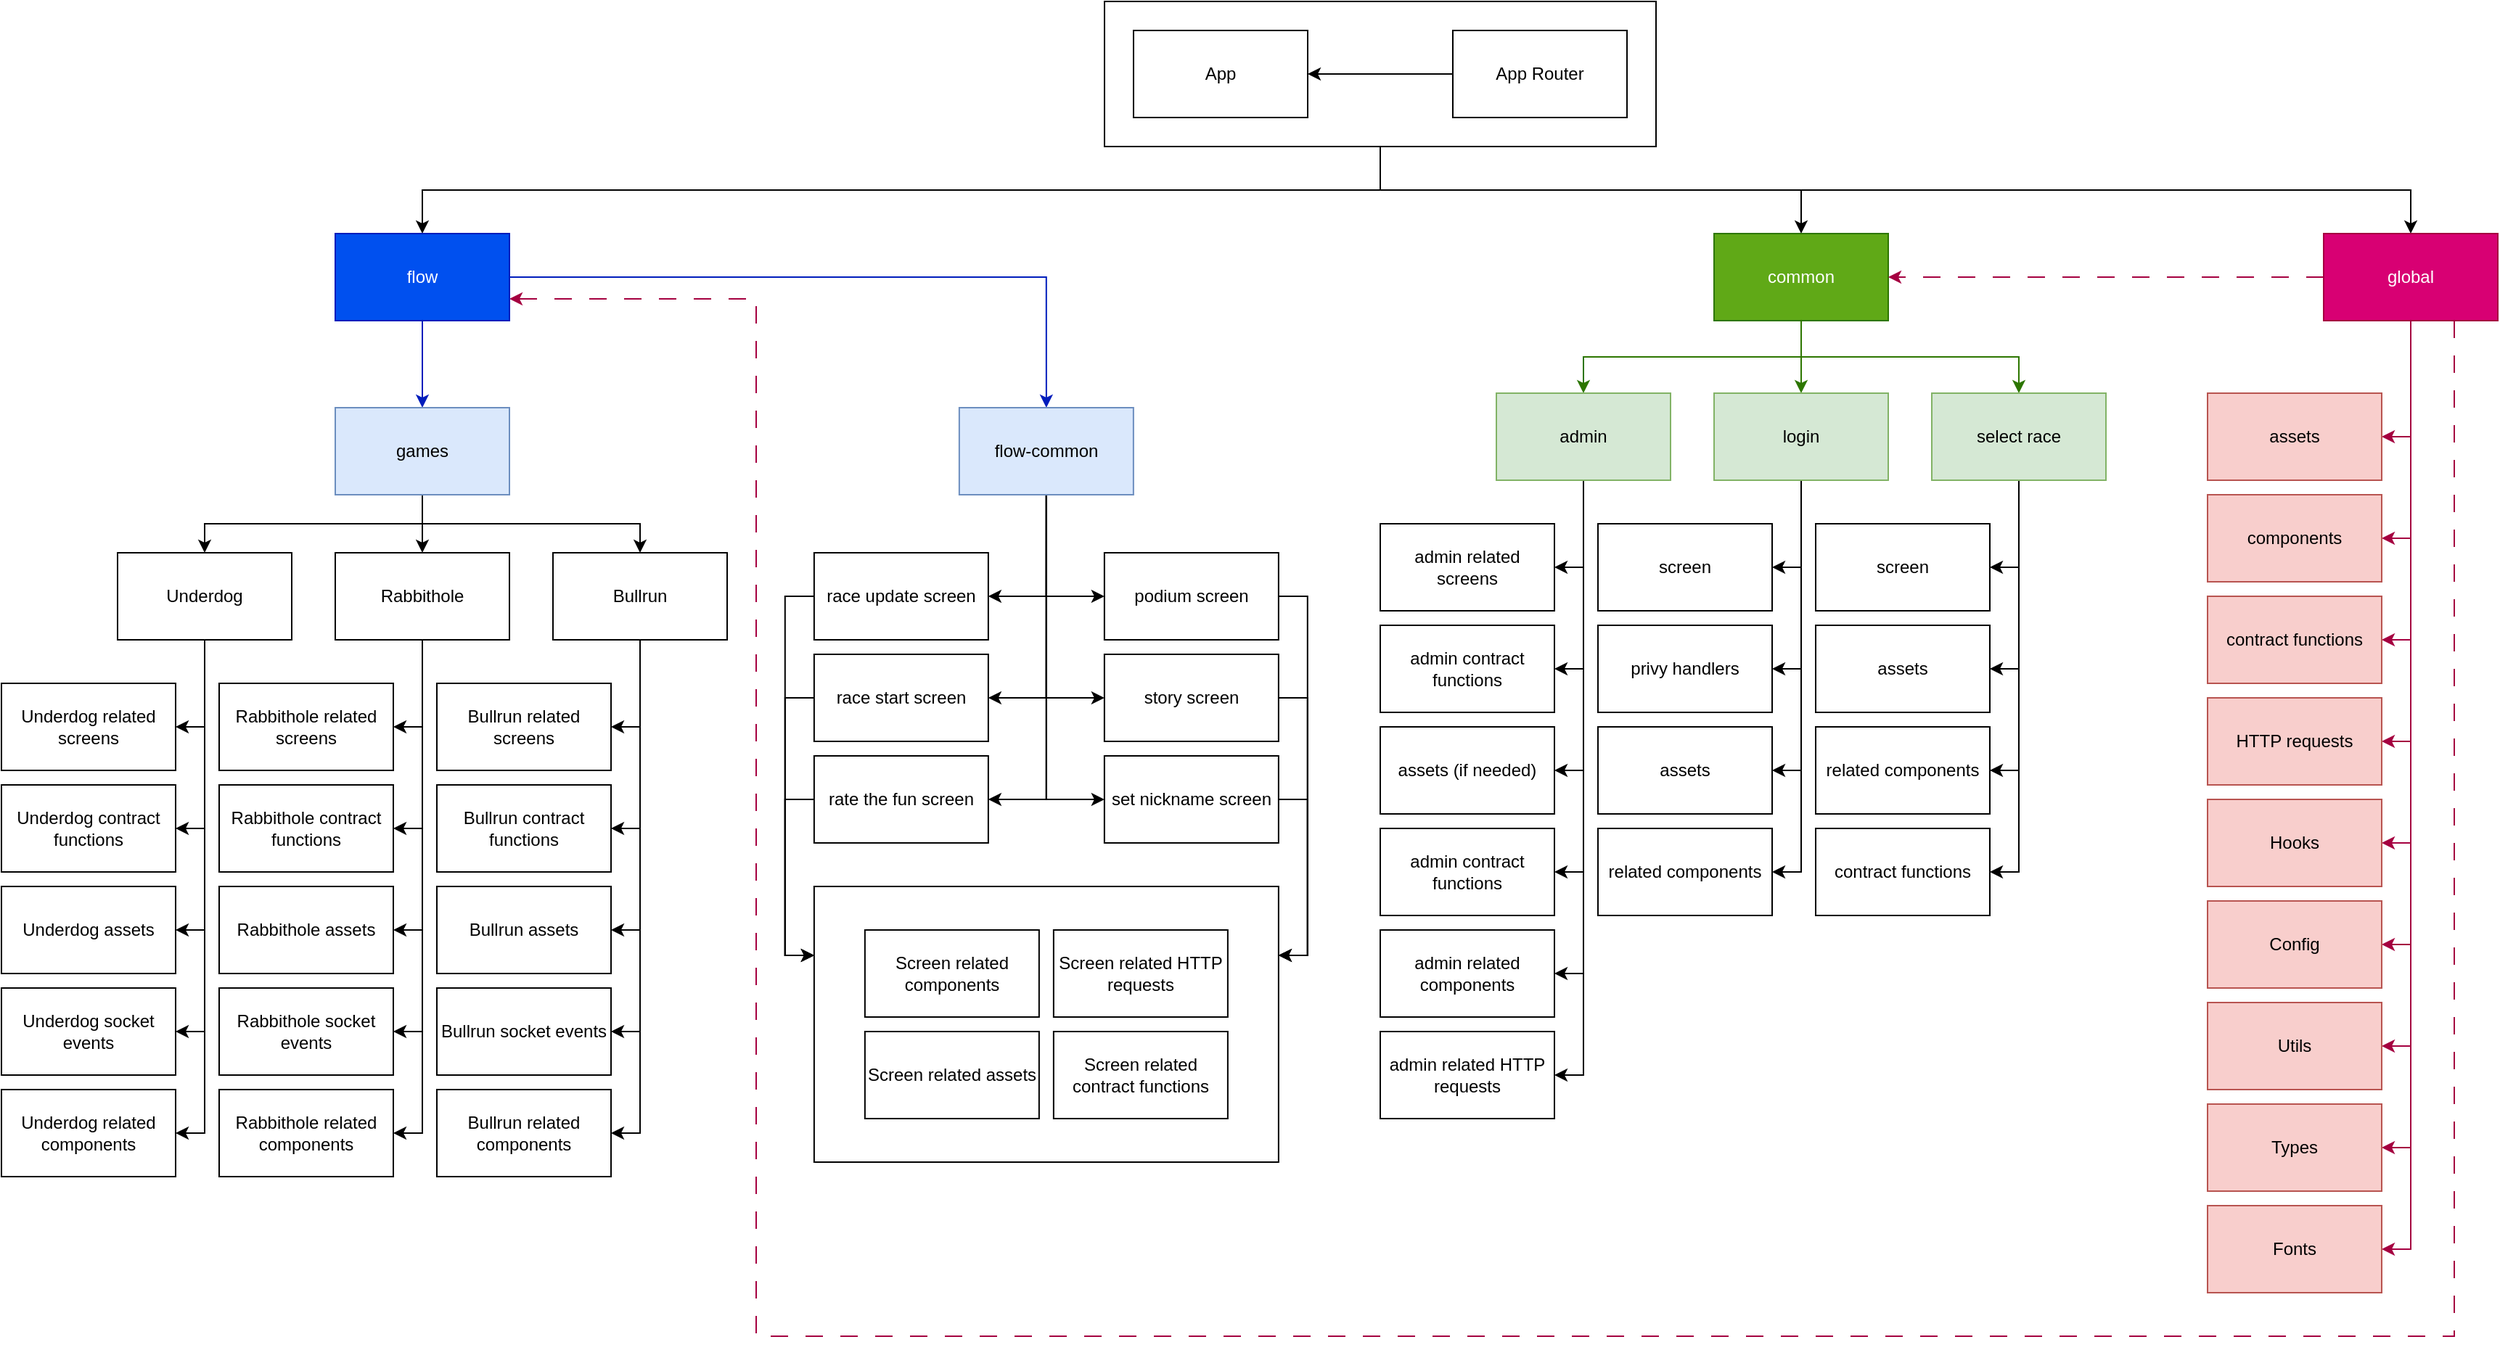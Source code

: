 <mxfile version="24.8.3">
  <diagram name="Page-1" id="E0ovEA7pFYKvGNRnSoUd">
    <mxGraphModel dx="1495" dy="777" grid="1" gridSize="10" guides="1" tooltips="1" connect="1" arrows="1" fold="1" page="1" pageScale="1" pageWidth="1920" pageHeight="1200" math="0" shadow="0">
      <root>
        <mxCell id="0" />
        <mxCell id="1" parent="0" />
        <mxCell id="V-50QEJ21_10LSTzna1t-49" style="edgeStyle=orthogonalEdgeStyle;rounded=0;orthogonalLoop=1;jettySize=auto;html=1;exitX=0.5;exitY=1;exitDx=0;exitDy=0;entryX=0.5;entryY=0;entryDx=0;entryDy=0;" edge="1" parent="1" source="V-50QEJ21_10LSTzna1t-4" target="V-50QEJ21_10LSTzna1t-48">
          <mxGeometry relative="1" as="geometry" />
        </mxCell>
        <mxCell id="V-50QEJ21_10LSTzna1t-83" style="edgeStyle=orthogonalEdgeStyle;rounded=0;orthogonalLoop=1;jettySize=auto;html=1;exitX=0.5;exitY=1;exitDx=0;exitDy=0;entryX=0.5;entryY=0;entryDx=0;entryDy=0;" edge="1" parent="1" source="V-50QEJ21_10LSTzna1t-4" target="V-50QEJ21_10LSTzna1t-82">
          <mxGeometry relative="1" as="geometry" />
        </mxCell>
        <mxCell id="V-50QEJ21_10LSTzna1t-91" style="edgeStyle=orthogonalEdgeStyle;rounded=0;orthogonalLoop=1;jettySize=auto;html=1;exitX=0.5;exitY=1;exitDx=0;exitDy=0;entryX=0.5;entryY=0;entryDx=0;entryDy=0;" edge="1" parent="1" source="V-50QEJ21_10LSTzna1t-4" target="V-50QEJ21_10LSTzna1t-90">
          <mxGeometry relative="1" as="geometry" />
        </mxCell>
        <mxCell id="V-50QEJ21_10LSTzna1t-4" value="" style="rounded=0;whiteSpace=wrap;html=1;" vertex="1" parent="1">
          <mxGeometry x="850" y="30" width="380" height="100" as="geometry" />
        </mxCell>
        <mxCell id="V-50QEJ21_10LSTzna1t-1" value="App" style="rounded=0;whiteSpace=wrap;html=1;" vertex="1" parent="1">
          <mxGeometry x="870" y="50" width="120" height="60" as="geometry" />
        </mxCell>
        <mxCell id="V-50QEJ21_10LSTzna1t-3" style="edgeStyle=orthogonalEdgeStyle;rounded=0;orthogonalLoop=1;jettySize=auto;html=1;exitX=0;exitY=0.5;exitDx=0;exitDy=0;entryX=1;entryY=0.5;entryDx=0;entryDy=0;" edge="1" parent="1" source="V-50QEJ21_10LSTzna1t-2" target="V-50QEJ21_10LSTzna1t-1">
          <mxGeometry relative="1" as="geometry" />
        </mxCell>
        <mxCell id="V-50QEJ21_10LSTzna1t-2" value="App Router" style="rounded=0;whiteSpace=wrap;html=1;" vertex="1" parent="1">
          <mxGeometry x="1090" y="50" width="120" height="60" as="geometry" />
        </mxCell>
        <mxCell id="V-50QEJ21_10LSTzna1t-51" style="edgeStyle=orthogonalEdgeStyle;rounded=0;orthogonalLoop=1;jettySize=auto;html=1;exitX=0.5;exitY=1;exitDx=0;exitDy=0;entryX=0.5;entryY=0;entryDx=0;entryDy=0;fillColor=#60a917;strokeColor=#2D7600;" edge="1" parent="1" source="V-50QEJ21_10LSTzna1t-48" target="V-50QEJ21_10LSTzna1t-50">
          <mxGeometry relative="1" as="geometry" />
        </mxCell>
        <mxCell id="V-50QEJ21_10LSTzna1t-53" style="edgeStyle=orthogonalEdgeStyle;rounded=0;orthogonalLoop=1;jettySize=auto;html=1;exitX=0.5;exitY=1;exitDx=0;exitDy=0;entryX=0.5;entryY=0;entryDx=0;entryDy=0;fillColor=#60a917;strokeColor=#2D7600;" edge="1" parent="1" source="V-50QEJ21_10LSTzna1t-48" target="V-50QEJ21_10LSTzna1t-52">
          <mxGeometry relative="1" as="geometry" />
        </mxCell>
        <mxCell id="V-50QEJ21_10LSTzna1t-55" style="edgeStyle=orthogonalEdgeStyle;rounded=0;orthogonalLoop=1;jettySize=auto;html=1;exitX=0.5;exitY=1;exitDx=0;exitDy=0;entryX=0.5;entryY=0;entryDx=0;entryDy=0;fillColor=#60a917;strokeColor=#2D7600;" edge="1" parent="1" source="V-50QEJ21_10LSTzna1t-48" target="V-50QEJ21_10LSTzna1t-54">
          <mxGeometry relative="1" as="geometry" />
        </mxCell>
        <mxCell id="V-50QEJ21_10LSTzna1t-48" value="common" style="rounded=0;whiteSpace=wrap;html=1;fillColor=#60a917;fontColor=#ffffff;strokeColor=#2D7600;" vertex="1" parent="1">
          <mxGeometry x="1270" y="190" width="120" height="60" as="geometry" />
        </mxCell>
        <mxCell id="V-50QEJ21_10LSTzna1t-57" style="edgeStyle=orthogonalEdgeStyle;rounded=0;orthogonalLoop=1;jettySize=auto;html=1;exitX=0.5;exitY=1;exitDx=0;exitDy=0;entryX=1;entryY=0.5;entryDx=0;entryDy=0;" edge="1" parent="1" source="V-50QEJ21_10LSTzna1t-50" target="V-50QEJ21_10LSTzna1t-56">
          <mxGeometry relative="1" as="geometry" />
        </mxCell>
        <mxCell id="V-50QEJ21_10LSTzna1t-59" style="edgeStyle=orthogonalEdgeStyle;rounded=0;orthogonalLoop=1;jettySize=auto;html=1;exitX=0.5;exitY=1;exitDx=0;exitDy=0;entryX=1;entryY=0.5;entryDx=0;entryDy=0;" edge="1" parent="1" source="V-50QEJ21_10LSTzna1t-50" target="V-50QEJ21_10LSTzna1t-58">
          <mxGeometry relative="1" as="geometry" />
        </mxCell>
        <mxCell id="V-50QEJ21_10LSTzna1t-61" style="edgeStyle=orthogonalEdgeStyle;rounded=0;orthogonalLoop=1;jettySize=auto;html=1;exitX=0.5;exitY=1;exitDx=0;exitDy=0;entryX=1;entryY=0.5;entryDx=0;entryDy=0;" edge="1" parent="1" source="V-50QEJ21_10LSTzna1t-50" target="V-50QEJ21_10LSTzna1t-60">
          <mxGeometry relative="1" as="geometry" />
        </mxCell>
        <mxCell id="V-50QEJ21_10LSTzna1t-63" style="edgeStyle=orthogonalEdgeStyle;rounded=0;orthogonalLoop=1;jettySize=auto;html=1;exitX=0.5;exitY=1;exitDx=0;exitDy=0;entryX=1;entryY=0.5;entryDx=0;entryDy=0;" edge="1" parent="1" source="V-50QEJ21_10LSTzna1t-50" target="V-50QEJ21_10LSTzna1t-62">
          <mxGeometry relative="1" as="geometry" />
        </mxCell>
        <mxCell id="V-50QEJ21_10LSTzna1t-65" style="edgeStyle=orthogonalEdgeStyle;rounded=0;orthogonalLoop=1;jettySize=auto;html=1;exitX=0.5;exitY=1;exitDx=0;exitDy=0;entryX=1;entryY=0.5;entryDx=0;entryDy=0;" edge="1" parent="1" source="V-50QEJ21_10LSTzna1t-50" target="V-50QEJ21_10LSTzna1t-64">
          <mxGeometry relative="1" as="geometry" />
        </mxCell>
        <mxCell id="V-50QEJ21_10LSTzna1t-163" style="edgeStyle=orthogonalEdgeStyle;rounded=0;orthogonalLoop=1;jettySize=auto;html=1;exitX=0.5;exitY=1;exitDx=0;exitDy=0;entryX=1;entryY=0.5;entryDx=0;entryDy=0;" edge="1" parent="1" source="V-50QEJ21_10LSTzna1t-50" target="V-50QEJ21_10LSTzna1t-162">
          <mxGeometry relative="1" as="geometry" />
        </mxCell>
        <mxCell id="V-50QEJ21_10LSTzna1t-50" value="admin" style="rounded=0;whiteSpace=wrap;html=1;fillColor=#d5e8d4;strokeColor=#82b366;" vertex="1" parent="1">
          <mxGeometry x="1120" y="300" width="120" height="60" as="geometry" />
        </mxCell>
        <mxCell id="V-50QEJ21_10LSTzna1t-67" style="edgeStyle=orthogonalEdgeStyle;rounded=0;orthogonalLoop=1;jettySize=auto;html=1;exitX=0.5;exitY=1;exitDx=0;exitDy=0;entryX=1;entryY=0.5;entryDx=0;entryDy=0;" edge="1" parent="1" source="V-50QEJ21_10LSTzna1t-52" target="V-50QEJ21_10LSTzna1t-66">
          <mxGeometry relative="1" as="geometry" />
        </mxCell>
        <mxCell id="V-50QEJ21_10LSTzna1t-69" style="edgeStyle=orthogonalEdgeStyle;rounded=0;orthogonalLoop=1;jettySize=auto;html=1;exitX=0.5;exitY=1;exitDx=0;exitDy=0;entryX=1;entryY=0.5;entryDx=0;entryDy=0;" edge="1" parent="1" source="V-50QEJ21_10LSTzna1t-52" target="V-50QEJ21_10LSTzna1t-68">
          <mxGeometry relative="1" as="geometry" />
        </mxCell>
        <mxCell id="V-50QEJ21_10LSTzna1t-71" style="edgeStyle=orthogonalEdgeStyle;rounded=0;orthogonalLoop=1;jettySize=auto;html=1;exitX=0.5;exitY=1;exitDx=0;exitDy=0;entryX=1;entryY=0.5;entryDx=0;entryDy=0;" edge="1" parent="1" source="V-50QEJ21_10LSTzna1t-52" target="V-50QEJ21_10LSTzna1t-70">
          <mxGeometry relative="1" as="geometry" />
        </mxCell>
        <mxCell id="V-50QEJ21_10LSTzna1t-73" style="edgeStyle=orthogonalEdgeStyle;rounded=0;orthogonalLoop=1;jettySize=auto;html=1;exitX=0.5;exitY=1;exitDx=0;exitDy=0;entryX=1;entryY=0.5;entryDx=0;entryDy=0;" edge="1" parent="1" source="V-50QEJ21_10LSTzna1t-52" target="V-50QEJ21_10LSTzna1t-72">
          <mxGeometry relative="1" as="geometry" />
        </mxCell>
        <mxCell id="V-50QEJ21_10LSTzna1t-52" value="login" style="rounded=0;whiteSpace=wrap;html=1;fillColor=#d5e8d4;strokeColor=#82b366;" vertex="1" parent="1">
          <mxGeometry x="1270" y="300" width="120" height="60" as="geometry" />
        </mxCell>
        <mxCell id="V-50QEJ21_10LSTzna1t-75" style="edgeStyle=orthogonalEdgeStyle;rounded=0;orthogonalLoop=1;jettySize=auto;html=1;exitX=0.5;exitY=1;exitDx=0;exitDy=0;entryX=1;entryY=0.5;entryDx=0;entryDy=0;" edge="1" parent="1" source="V-50QEJ21_10LSTzna1t-54" target="V-50QEJ21_10LSTzna1t-74">
          <mxGeometry relative="1" as="geometry" />
        </mxCell>
        <mxCell id="V-50QEJ21_10LSTzna1t-77" style="edgeStyle=orthogonalEdgeStyle;rounded=0;orthogonalLoop=1;jettySize=auto;html=1;exitX=0.5;exitY=1;exitDx=0;exitDy=0;entryX=1;entryY=0.5;entryDx=0;entryDy=0;" edge="1" parent="1" source="V-50QEJ21_10LSTzna1t-54" target="V-50QEJ21_10LSTzna1t-76">
          <mxGeometry relative="1" as="geometry" />
        </mxCell>
        <mxCell id="V-50QEJ21_10LSTzna1t-79" style="edgeStyle=orthogonalEdgeStyle;rounded=0;orthogonalLoop=1;jettySize=auto;html=1;exitX=0.5;exitY=1;exitDx=0;exitDy=0;entryX=1;entryY=0.5;entryDx=0;entryDy=0;" edge="1" parent="1" source="V-50QEJ21_10LSTzna1t-54" target="V-50QEJ21_10LSTzna1t-78">
          <mxGeometry relative="1" as="geometry" />
        </mxCell>
        <mxCell id="V-50QEJ21_10LSTzna1t-81" style="edgeStyle=orthogonalEdgeStyle;rounded=0;orthogonalLoop=1;jettySize=auto;html=1;exitX=0.5;exitY=1;exitDx=0;exitDy=0;entryX=1;entryY=0.5;entryDx=0;entryDy=0;" edge="1" parent="1" source="V-50QEJ21_10LSTzna1t-54" target="V-50QEJ21_10LSTzna1t-80">
          <mxGeometry relative="1" as="geometry" />
        </mxCell>
        <mxCell id="V-50QEJ21_10LSTzna1t-54" value="select race" style="rounded=0;whiteSpace=wrap;html=1;fillColor=#d5e8d4;strokeColor=#82b366;" vertex="1" parent="1">
          <mxGeometry x="1420" y="300" width="120" height="60" as="geometry" />
        </mxCell>
        <mxCell id="V-50QEJ21_10LSTzna1t-56" value="admin related screens" style="rounded=0;whiteSpace=wrap;html=1;" vertex="1" parent="1">
          <mxGeometry x="1040" y="390" width="120" height="60" as="geometry" />
        </mxCell>
        <mxCell id="V-50QEJ21_10LSTzna1t-58" value="admin contract functions" style="rounded=0;whiteSpace=wrap;html=1;" vertex="1" parent="1">
          <mxGeometry x="1040" y="460" width="120" height="60" as="geometry" />
        </mxCell>
        <mxCell id="V-50QEJ21_10LSTzna1t-60" value="assets (if needed)" style="rounded=0;whiteSpace=wrap;html=1;" vertex="1" parent="1">
          <mxGeometry x="1040" y="530" width="120" height="60" as="geometry" />
        </mxCell>
        <mxCell id="V-50QEJ21_10LSTzna1t-62" value="admin contract functions" style="rounded=0;whiteSpace=wrap;html=1;" vertex="1" parent="1">
          <mxGeometry x="1040" y="600" width="120" height="60" as="geometry" />
        </mxCell>
        <mxCell id="V-50QEJ21_10LSTzna1t-64" value="admin related components" style="rounded=0;whiteSpace=wrap;html=1;" vertex="1" parent="1">
          <mxGeometry x="1040" y="670" width="120" height="60" as="geometry" />
        </mxCell>
        <mxCell id="V-50QEJ21_10LSTzna1t-66" value="screen" style="rounded=0;whiteSpace=wrap;html=1;" vertex="1" parent="1">
          <mxGeometry x="1190" y="390" width="120" height="60" as="geometry" />
        </mxCell>
        <mxCell id="V-50QEJ21_10LSTzna1t-68" value="privy handlers" style="rounded=0;whiteSpace=wrap;html=1;" vertex="1" parent="1">
          <mxGeometry x="1190" y="460" width="120" height="60" as="geometry" />
        </mxCell>
        <mxCell id="V-50QEJ21_10LSTzna1t-70" value="assets" style="rounded=0;whiteSpace=wrap;html=1;" vertex="1" parent="1">
          <mxGeometry x="1190" y="530" width="120" height="60" as="geometry" />
        </mxCell>
        <mxCell id="V-50QEJ21_10LSTzna1t-72" value="related components" style="rounded=0;whiteSpace=wrap;html=1;" vertex="1" parent="1">
          <mxGeometry x="1190" y="600" width="120" height="60" as="geometry" />
        </mxCell>
        <mxCell id="V-50QEJ21_10LSTzna1t-74" value="screen" style="rounded=0;whiteSpace=wrap;html=1;" vertex="1" parent="1">
          <mxGeometry x="1340" y="390" width="120" height="60" as="geometry" />
        </mxCell>
        <mxCell id="V-50QEJ21_10LSTzna1t-76" value="assets" style="rounded=0;whiteSpace=wrap;html=1;" vertex="1" parent="1">
          <mxGeometry x="1340" y="460" width="120" height="60" as="geometry" />
        </mxCell>
        <mxCell id="V-50QEJ21_10LSTzna1t-78" value="related components" style="rounded=0;whiteSpace=wrap;html=1;" vertex="1" parent="1">
          <mxGeometry x="1340" y="530" width="120" height="60" as="geometry" />
        </mxCell>
        <mxCell id="V-50QEJ21_10LSTzna1t-80" value="contract functions" style="rounded=0;whiteSpace=wrap;html=1;" vertex="1" parent="1">
          <mxGeometry x="1340" y="600" width="120" height="60" as="geometry" />
        </mxCell>
        <mxCell id="V-50QEJ21_10LSTzna1t-85" style="edgeStyle=orthogonalEdgeStyle;rounded=0;orthogonalLoop=1;jettySize=auto;html=1;exitX=0.5;exitY=1;exitDx=0;exitDy=0;entryX=1;entryY=0.5;entryDx=0;entryDy=0;fillColor=#d80073;strokeColor=#A50040;" edge="1" parent="1" source="V-50QEJ21_10LSTzna1t-82" target="V-50QEJ21_10LSTzna1t-84">
          <mxGeometry relative="1" as="geometry" />
        </mxCell>
        <mxCell id="V-50QEJ21_10LSTzna1t-87" style="edgeStyle=orthogonalEdgeStyle;rounded=0;orthogonalLoop=1;jettySize=auto;html=1;exitX=0.5;exitY=1;exitDx=0;exitDy=0;entryX=1;entryY=0.5;entryDx=0;entryDy=0;fillColor=#d80073;strokeColor=#A50040;" edge="1" parent="1" source="V-50QEJ21_10LSTzna1t-82" target="V-50QEJ21_10LSTzna1t-86">
          <mxGeometry relative="1" as="geometry" />
        </mxCell>
        <mxCell id="V-50QEJ21_10LSTzna1t-89" style="edgeStyle=orthogonalEdgeStyle;rounded=0;orthogonalLoop=1;jettySize=auto;html=1;exitX=0.5;exitY=1;exitDx=0;exitDy=0;entryX=1;entryY=0.5;entryDx=0;entryDy=0;fillColor=#d80073;strokeColor=#A50040;" edge="1" parent="1" source="V-50QEJ21_10LSTzna1t-82" target="V-50QEJ21_10LSTzna1t-88">
          <mxGeometry relative="1" as="geometry" />
        </mxCell>
        <mxCell id="V-50QEJ21_10LSTzna1t-165" style="edgeStyle=orthogonalEdgeStyle;rounded=0;orthogonalLoop=1;jettySize=auto;html=1;exitX=0.5;exitY=1;exitDx=0;exitDy=0;entryX=1;entryY=0.5;entryDx=0;entryDy=0;fillColor=#d80073;strokeColor=#A50040;" edge="1" parent="1" source="V-50QEJ21_10LSTzna1t-82" target="V-50QEJ21_10LSTzna1t-164">
          <mxGeometry relative="1" as="geometry" />
        </mxCell>
        <mxCell id="V-50QEJ21_10LSTzna1t-167" style="edgeStyle=orthogonalEdgeStyle;rounded=0;orthogonalLoop=1;jettySize=auto;html=1;exitX=0.5;exitY=1;exitDx=0;exitDy=0;entryX=1;entryY=0.5;entryDx=0;entryDy=0;fillColor=#d80073;strokeColor=#A50040;" edge="1" parent="1" source="V-50QEJ21_10LSTzna1t-82" target="V-50QEJ21_10LSTzna1t-166">
          <mxGeometry relative="1" as="geometry" />
        </mxCell>
        <mxCell id="V-50QEJ21_10LSTzna1t-169" style="edgeStyle=orthogonalEdgeStyle;rounded=0;orthogonalLoop=1;jettySize=auto;html=1;exitX=0.5;exitY=1;exitDx=0;exitDy=0;entryX=1;entryY=0.5;entryDx=0;entryDy=0;fillColor=#d80073;strokeColor=#A50040;" edge="1" parent="1" source="V-50QEJ21_10LSTzna1t-82" target="V-50QEJ21_10LSTzna1t-168">
          <mxGeometry relative="1" as="geometry" />
        </mxCell>
        <mxCell id="V-50QEJ21_10LSTzna1t-171" style="edgeStyle=orthogonalEdgeStyle;rounded=0;orthogonalLoop=1;jettySize=auto;html=1;exitX=0.5;exitY=1;exitDx=0;exitDy=0;entryX=1;entryY=0.5;entryDx=0;entryDy=0;fillColor=#d80073;strokeColor=#A50040;" edge="1" parent="1" source="V-50QEJ21_10LSTzna1t-82" target="V-50QEJ21_10LSTzna1t-170">
          <mxGeometry relative="1" as="geometry" />
        </mxCell>
        <mxCell id="V-50QEJ21_10LSTzna1t-173" style="edgeStyle=orthogonalEdgeStyle;rounded=0;orthogonalLoop=1;jettySize=auto;html=1;exitX=0.5;exitY=1;exitDx=0;exitDy=0;entryX=1;entryY=0.5;entryDx=0;entryDy=0;fillColor=#d80073;strokeColor=#A50040;" edge="1" parent="1" source="V-50QEJ21_10LSTzna1t-82" target="V-50QEJ21_10LSTzna1t-172">
          <mxGeometry relative="1" as="geometry" />
        </mxCell>
        <mxCell id="V-50QEJ21_10LSTzna1t-174" style="edgeStyle=orthogonalEdgeStyle;rounded=0;orthogonalLoop=1;jettySize=auto;html=1;exitX=0;exitY=0.5;exitDx=0;exitDy=0;entryX=1;entryY=0.5;entryDx=0;entryDy=0;fillColor=#d80073;strokeColor=#A50040;dashed=1;dashPattern=12 12;" edge="1" parent="1" source="V-50QEJ21_10LSTzna1t-82" target="V-50QEJ21_10LSTzna1t-48">
          <mxGeometry relative="1" as="geometry" />
        </mxCell>
        <mxCell id="V-50QEJ21_10LSTzna1t-176" style="edgeStyle=orthogonalEdgeStyle;rounded=0;orthogonalLoop=1;jettySize=auto;html=1;exitX=0.75;exitY=1;exitDx=0;exitDy=0;entryX=1;entryY=0.75;entryDx=0;entryDy=0;fillColor=#d80073;strokeColor=#A50040;dashed=1;dashPattern=12 12;" edge="1" parent="1" source="V-50QEJ21_10LSTzna1t-82" target="V-50QEJ21_10LSTzna1t-90">
          <mxGeometry relative="1" as="geometry">
            <Array as="points">
              <mxPoint x="1780" y="950" />
              <mxPoint x="610" y="950" />
              <mxPoint x="610" y="235" />
            </Array>
          </mxGeometry>
        </mxCell>
        <mxCell id="V-50QEJ21_10LSTzna1t-179" style="edgeStyle=orthogonalEdgeStyle;rounded=0;orthogonalLoop=1;jettySize=auto;html=1;exitX=0.5;exitY=1;exitDx=0;exitDy=0;entryX=1;entryY=0.5;entryDx=0;entryDy=0;fillColor=#d80073;strokeColor=#A50040;" edge="1" parent="1" source="V-50QEJ21_10LSTzna1t-82" target="V-50QEJ21_10LSTzna1t-178">
          <mxGeometry relative="1" as="geometry" />
        </mxCell>
        <mxCell id="V-50QEJ21_10LSTzna1t-82" value="global" style="rounded=0;whiteSpace=wrap;html=1;fillColor=#d80073;fontColor=#ffffff;strokeColor=#A50040;" vertex="1" parent="1">
          <mxGeometry x="1690" y="190" width="120" height="60" as="geometry" />
        </mxCell>
        <mxCell id="V-50QEJ21_10LSTzna1t-84" value="assets" style="rounded=0;whiteSpace=wrap;html=1;fillColor=#f8cecc;strokeColor=#b85450;" vertex="1" parent="1">
          <mxGeometry x="1610" y="300" width="120" height="60" as="geometry" />
        </mxCell>
        <mxCell id="V-50QEJ21_10LSTzna1t-86" value="components" style="rounded=0;whiteSpace=wrap;html=1;fillColor=#f8cecc;strokeColor=#b85450;" vertex="1" parent="1">
          <mxGeometry x="1610" y="370" width="120" height="60" as="geometry" />
        </mxCell>
        <mxCell id="V-50QEJ21_10LSTzna1t-88" value="contract functions" style="rounded=0;whiteSpace=wrap;html=1;fillColor=#f8cecc;strokeColor=#b85450;" vertex="1" parent="1">
          <mxGeometry x="1610" y="440" width="120" height="60" as="geometry" />
        </mxCell>
        <mxCell id="V-50QEJ21_10LSTzna1t-129" style="edgeStyle=orthogonalEdgeStyle;rounded=0;orthogonalLoop=1;jettySize=auto;html=1;exitX=0.5;exitY=1;exitDx=0;exitDy=0;entryX=0.5;entryY=0;entryDx=0;entryDy=0;fillColor=#0050ef;strokeColor=#001DBC;" edge="1" parent="1" source="V-50QEJ21_10LSTzna1t-90" target="V-50QEJ21_10LSTzna1t-95">
          <mxGeometry relative="1" as="geometry" />
        </mxCell>
        <mxCell id="V-50QEJ21_10LSTzna1t-131" style="edgeStyle=orthogonalEdgeStyle;rounded=0;orthogonalLoop=1;jettySize=auto;html=1;exitX=1;exitY=0.5;exitDx=0;exitDy=0;entryX=0.5;entryY=0;entryDx=0;entryDy=0;fillColor=#0050ef;strokeColor=#001DBC;" edge="1" parent="1" source="V-50QEJ21_10LSTzna1t-90" target="V-50QEJ21_10LSTzna1t-130">
          <mxGeometry relative="1" as="geometry" />
        </mxCell>
        <mxCell id="V-50QEJ21_10LSTzna1t-90" value="flow" style="rounded=0;whiteSpace=wrap;html=1;fillColor=#0050ef;strokeColor=#001DBC;fontColor=#ffffff;" vertex="1" parent="1">
          <mxGeometry x="320" y="190" width="120" height="60" as="geometry" />
        </mxCell>
        <mxCell id="V-50QEJ21_10LSTzna1t-92" style="edgeStyle=orthogonalEdgeStyle;rounded=0;orthogonalLoop=1;jettySize=auto;html=1;exitX=0.5;exitY=1;exitDx=0;exitDy=0;entryX=0.5;entryY=0;entryDx=0;entryDy=0;" edge="1" parent="1" source="V-50QEJ21_10LSTzna1t-95" target="V-50QEJ21_10LSTzna1t-101">
          <mxGeometry relative="1" as="geometry" />
        </mxCell>
        <mxCell id="V-50QEJ21_10LSTzna1t-93" style="edgeStyle=orthogonalEdgeStyle;rounded=0;orthogonalLoop=1;jettySize=auto;html=1;exitX=0.5;exitY=1;exitDx=0;exitDy=0;entryX=0.5;entryY=0;entryDx=0;entryDy=0;" edge="1" parent="1" source="V-50QEJ21_10LSTzna1t-95" target="V-50QEJ21_10LSTzna1t-110">
          <mxGeometry relative="1" as="geometry" />
        </mxCell>
        <mxCell id="V-50QEJ21_10LSTzna1t-94" style="edgeStyle=orthogonalEdgeStyle;rounded=0;orthogonalLoop=1;jettySize=auto;html=1;exitX=0.5;exitY=1;exitDx=0;exitDy=0;entryX=0.5;entryY=0;entryDx=0;entryDy=0;" edge="1" parent="1" source="V-50QEJ21_10LSTzna1t-95" target="V-50QEJ21_10LSTzna1t-119">
          <mxGeometry relative="1" as="geometry" />
        </mxCell>
        <mxCell id="V-50QEJ21_10LSTzna1t-95" value="games" style="rounded=0;whiteSpace=wrap;html=1;fillColor=#dae8fc;strokeColor=#6c8ebf;" vertex="1" parent="1">
          <mxGeometry x="320" y="310" width="120" height="60" as="geometry" />
        </mxCell>
        <mxCell id="V-50QEJ21_10LSTzna1t-96" style="edgeStyle=orthogonalEdgeStyle;rounded=0;orthogonalLoop=1;jettySize=auto;html=1;exitX=0.5;exitY=1;exitDx=0;exitDy=0;entryX=1;entryY=0.5;entryDx=0;entryDy=0;" edge="1" parent="1" source="V-50QEJ21_10LSTzna1t-101" target="V-50QEJ21_10LSTzna1t-103">
          <mxGeometry relative="1" as="geometry" />
        </mxCell>
        <mxCell id="V-50QEJ21_10LSTzna1t-97" style="edgeStyle=orthogonalEdgeStyle;rounded=0;orthogonalLoop=1;jettySize=auto;html=1;exitX=0.5;exitY=1;exitDx=0;exitDy=0;entryX=1;entryY=0.5;entryDx=0;entryDy=0;" edge="1" parent="1" source="V-50QEJ21_10LSTzna1t-101" target="V-50QEJ21_10LSTzna1t-102">
          <mxGeometry relative="1" as="geometry" />
        </mxCell>
        <mxCell id="V-50QEJ21_10LSTzna1t-98" style="edgeStyle=orthogonalEdgeStyle;rounded=0;orthogonalLoop=1;jettySize=auto;html=1;exitX=0.5;exitY=1;exitDx=0;exitDy=0;entryX=1;entryY=0.5;entryDx=0;entryDy=0;" edge="1" parent="1" source="V-50QEJ21_10LSTzna1t-101" target="V-50QEJ21_10LSTzna1t-104">
          <mxGeometry relative="1" as="geometry" />
        </mxCell>
        <mxCell id="V-50QEJ21_10LSTzna1t-99" style="edgeStyle=orthogonalEdgeStyle;rounded=0;orthogonalLoop=1;jettySize=auto;html=1;exitX=0.5;exitY=1;exitDx=0;exitDy=0;entryX=1;entryY=0.5;entryDx=0;entryDy=0;" edge="1" parent="1" source="V-50QEJ21_10LSTzna1t-101" target="V-50QEJ21_10LSTzna1t-123">
          <mxGeometry relative="1" as="geometry" />
        </mxCell>
        <mxCell id="V-50QEJ21_10LSTzna1t-100" style="edgeStyle=orthogonalEdgeStyle;rounded=0;orthogonalLoop=1;jettySize=auto;html=1;exitX=0.5;exitY=1;exitDx=0;exitDy=0;entryX=1;entryY=0.5;entryDx=0;entryDy=0;" edge="1" parent="1" source="V-50QEJ21_10LSTzna1t-101" target="V-50QEJ21_10LSTzna1t-126">
          <mxGeometry relative="1" as="geometry" />
        </mxCell>
        <mxCell id="V-50QEJ21_10LSTzna1t-101" value="Underdog" style="rounded=0;whiteSpace=wrap;html=1;" vertex="1" parent="1">
          <mxGeometry x="170" y="410" width="120" height="60" as="geometry" />
        </mxCell>
        <mxCell id="V-50QEJ21_10LSTzna1t-102" value="Underdog related screens" style="rounded=0;whiteSpace=wrap;html=1;" vertex="1" parent="1">
          <mxGeometry x="90" y="500" width="120" height="60" as="geometry" />
        </mxCell>
        <mxCell id="V-50QEJ21_10LSTzna1t-103" value="Underdog contract functions" style="rounded=0;whiteSpace=wrap;html=1;" vertex="1" parent="1">
          <mxGeometry x="90" y="570" width="120" height="60" as="geometry" />
        </mxCell>
        <mxCell id="V-50QEJ21_10LSTzna1t-104" value="Underdog assets" style="rounded=0;whiteSpace=wrap;html=1;" vertex="1" parent="1">
          <mxGeometry x="90" y="640" width="120" height="60" as="geometry" />
        </mxCell>
        <mxCell id="V-50QEJ21_10LSTzna1t-105" style="edgeStyle=orthogonalEdgeStyle;rounded=0;orthogonalLoop=1;jettySize=auto;html=1;exitX=0.5;exitY=1;exitDx=0;exitDy=0;entryX=1;entryY=0.5;entryDx=0;entryDy=0;" edge="1" parent="1" source="V-50QEJ21_10LSTzna1t-110" target="V-50QEJ21_10LSTzna1t-111">
          <mxGeometry relative="1" as="geometry" />
        </mxCell>
        <mxCell id="V-50QEJ21_10LSTzna1t-106" style="edgeStyle=orthogonalEdgeStyle;rounded=0;orthogonalLoop=1;jettySize=auto;html=1;exitX=0.5;exitY=1;exitDx=0;exitDy=0;entryX=1;entryY=0.5;entryDx=0;entryDy=0;" edge="1" parent="1" source="V-50QEJ21_10LSTzna1t-110" target="V-50QEJ21_10LSTzna1t-112">
          <mxGeometry relative="1" as="geometry" />
        </mxCell>
        <mxCell id="V-50QEJ21_10LSTzna1t-107" style="edgeStyle=orthogonalEdgeStyle;rounded=0;orthogonalLoop=1;jettySize=auto;html=1;exitX=0.5;exitY=1;exitDx=0;exitDy=0;entryX=1;entryY=0.5;entryDx=0;entryDy=0;" edge="1" parent="1" source="V-50QEJ21_10LSTzna1t-110" target="V-50QEJ21_10LSTzna1t-113">
          <mxGeometry relative="1" as="geometry" />
        </mxCell>
        <mxCell id="V-50QEJ21_10LSTzna1t-108" style="edgeStyle=orthogonalEdgeStyle;rounded=0;orthogonalLoop=1;jettySize=auto;html=1;exitX=0.5;exitY=1;exitDx=0;exitDy=0;entryX=1;entryY=0.5;entryDx=0;entryDy=0;" edge="1" parent="1" source="V-50QEJ21_10LSTzna1t-110" target="V-50QEJ21_10LSTzna1t-124">
          <mxGeometry relative="1" as="geometry" />
        </mxCell>
        <mxCell id="V-50QEJ21_10LSTzna1t-109" style="edgeStyle=orthogonalEdgeStyle;rounded=0;orthogonalLoop=1;jettySize=auto;html=1;exitX=0.5;exitY=1;exitDx=0;exitDy=0;entryX=1;entryY=0.5;entryDx=0;entryDy=0;" edge="1" parent="1" source="V-50QEJ21_10LSTzna1t-110" target="V-50QEJ21_10LSTzna1t-127">
          <mxGeometry relative="1" as="geometry" />
        </mxCell>
        <mxCell id="V-50QEJ21_10LSTzna1t-110" value="Rabbithole" style="rounded=0;whiteSpace=wrap;html=1;" vertex="1" parent="1">
          <mxGeometry x="320" y="410" width="120" height="60" as="geometry" />
        </mxCell>
        <mxCell id="V-50QEJ21_10LSTzna1t-111" value="Rabbithole related screens" style="rounded=0;whiteSpace=wrap;html=1;" vertex="1" parent="1">
          <mxGeometry x="240" y="500" width="120" height="60" as="geometry" />
        </mxCell>
        <mxCell id="V-50QEJ21_10LSTzna1t-112" value="Rabbithole&amp;nbsp;contract functions" style="rounded=0;whiteSpace=wrap;html=1;" vertex="1" parent="1">
          <mxGeometry x="240" y="570" width="120" height="60" as="geometry" />
        </mxCell>
        <mxCell id="V-50QEJ21_10LSTzna1t-113" value="Rabbithole&amp;nbsp;assets" style="rounded=0;whiteSpace=wrap;html=1;" vertex="1" parent="1">
          <mxGeometry x="240" y="640" width="120" height="60" as="geometry" />
        </mxCell>
        <mxCell id="V-50QEJ21_10LSTzna1t-114" style="edgeStyle=orthogonalEdgeStyle;rounded=0;orthogonalLoop=1;jettySize=auto;html=1;exitX=0.5;exitY=1;exitDx=0;exitDy=0;entryX=1;entryY=0.5;entryDx=0;entryDy=0;" edge="1" parent="1" source="V-50QEJ21_10LSTzna1t-119" target="V-50QEJ21_10LSTzna1t-120">
          <mxGeometry relative="1" as="geometry" />
        </mxCell>
        <mxCell id="V-50QEJ21_10LSTzna1t-115" style="edgeStyle=orthogonalEdgeStyle;rounded=0;orthogonalLoop=1;jettySize=auto;html=1;exitX=0.5;exitY=1;exitDx=0;exitDy=0;entryX=1;entryY=0.5;entryDx=0;entryDy=0;" edge="1" parent="1" source="V-50QEJ21_10LSTzna1t-119" target="V-50QEJ21_10LSTzna1t-121">
          <mxGeometry relative="1" as="geometry" />
        </mxCell>
        <mxCell id="V-50QEJ21_10LSTzna1t-116" style="edgeStyle=orthogonalEdgeStyle;rounded=0;orthogonalLoop=1;jettySize=auto;html=1;exitX=0.5;exitY=1;exitDx=0;exitDy=0;entryX=1;entryY=0.5;entryDx=0;entryDy=0;" edge="1" parent="1" source="V-50QEJ21_10LSTzna1t-119" target="V-50QEJ21_10LSTzna1t-122">
          <mxGeometry relative="1" as="geometry" />
        </mxCell>
        <mxCell id="V-50QEJ21_10LSTzna1t-117" style="edgeStyle=orthogonalEdgeStyle;rounded=0;orthogonalLoop=1;jettySize=auto;html=1;exitX=0.5;exitY=1;exitDx=0;exitDy=0;entryX=1;entryY=0.5;entryDx=0;entryDy=0;" edge="1" parent="1" source="V-50QEJ21_10LSTzna1t-119" target="V-50QEJ21_10LSTzna1t-125">
          <mxGeometry relative="1" as="geometry" />
        </mxCell>
        <mxCell id="V-50QEJ21_10LSTzna1t-118" style="edgeStyle=orthogonalEdgeStyle;rounded=0;orthogonalLoop=1;jettySize=auto;html=1;exitX=0.5;exitY=1;exitDx=0;exitDy=0;entryX=1;entryY=0.5;entryDx=0;entryDy=0;" edge="1" parent="1" source="V-50QEJ21_10LSTzna1t-119" target="V-50QEJ21_10LSTzna1t-128">
          <mxGeometry relative="1" as="geometry" />
        </mxCell>
        <mxCell id="V-50QEJ21_10LSTzna1t-119" value="Bullrun" style="rounded=0;whiteSpace=wrap;html=1;" vertex="1" parent="1">
          <mxGeometry x="470" y="410" width="120" height="60" as="geometry" />
        </mxCell>
        <mxCell id="V-50QEJ21_10LSTzna1t-120" value="Bullrun&amp;nbsp;related screens" style="rounded=0;whiteSpace=wrap;html=1;" vertex="1" parent="1">
          <mxGeometry x="390" y="500" width="120" height="60" as="geometry" />
        </mxCell>
        <mxCell id="V-50QEJ21_10LSTzna1t-121" value="Bullrun&amp;nbsp;contract functions" style="rounded=0;whiteSpace=wrap;html=1;" vertex="1" parent="1">
          <mxGeometry x="390" y="570" width="120" height="60" as="geometry" />
        </mxCell>
        <mxCell id="V-50QEJ21_10LSTzna1t-122" value="Bullrun&amp;nbsp;assets" style="rounded=0;whiteSpace=wrap;html=1;" vertex="1" parent="1">
          <mxGeometry x="390" y="640" width="120" height="60" as="geometry" />
        </mxCell>
        <mxCell id="V-50QEJ21_10LSTzna1t-123" value="Underdog socket events" style="rounded=0;whiteSpace=wrap;html=1;" vertex="1" parent="1">
          <mxGeometry x="90" y="710" width="120" height="60" as="geometry" />
        </mxCell>
        <mxCell id="V-50QEJ21_10LSTzna1t-124" value="Rabbithole&amp;nbsp;socket events" style="rounded=0;whiteSpace=wrap;html=1;" vertex="1" parent="1">
          <mxGeometry x="240" y="710" width="120" height="60" as="geometry" />
        </mxCell>
        <mxCell id="V-50QEJ21_10LSTzna1t-125" value="Bullrun&amp;nbsp;socket events" style="rounded=0;whiteSpace=wrap;html=1;" vertex="1" parent="1">
          <mxGeometry x="390" y="710" width="120" height="60" as="geometry" />
        </mxCell>
        <mxCell id="V-50QEJ21_10LSTzna1t-126" value="Underdog related components" style="rounded=0;whiteSpace=wrap;html=1;" vertex="1" parent="1">
          <mxGeometry x="90" y="780" width="120" height="60" as="geometry" />
        </mxCell>
        <mxCell id="V-50QEJ21_10LSTzna1t-127" value="Rabbithole related components" style="rounded=0;whiteSpace=wrap;html=1;" vertex="1" parent="1">
          <mxGeometry x="240" y="780" width="120" height="60" as="geometry" />
        </mxCell>
        <mxCell id="V-50QEJ21_10LSTzna1t-128" value="Bullrun related components" style="rounded=0;whiteSpace=wrap;html=1;" vertex="1" parent="1">
          <mxGeometry x="390" y="780" width="120" height="60" as="geometry" />
        </mxCell>
        <mxCell id="V-50QEJ21_10LSTzna1t-142" style="edgeStyle=orthogonalEdgeStyle;rounded=0;orthogonalLoop=1;jettySize=auto;html=1;exitX=0.5;exitY=1;exitDx=0;exitDy=0;entryX=1;entryY=0.5;entryDx=0;entryDy=0;" edge="1" parent="1" source="V-50QEJ21_10LSTzna1t-130" target="V-50QEJ21_10LSTzna1t-132">
          <mxGeometry relative="1" as="geometry" />
        </mxCell>
        <mxCell id="V-50QEJ21_10LSTzna1t-143" style="edgeStyle=orthogonalEdgeStyle;rounded=0;orthogonalLoop=1;jettySize=auto;html=1;exitX=0.5;exitY=1;exitDx=0;exitDy=0;entryX=1;entryY=0.5;entryDx=0;entryDy=0;" edge="1" parent="1" source="V-50QEJ21_10LSTzna1t-130" target="V-50QEJ21_10LSTzna1t-134">
          <mxGeometry relative="1" as="geometry" />
        </mxCell>
        <mxCell id="V-50QEJ21_10LSTzna1t-144" style="edgeStyle=orthogonalEdgeStyle;rounded=0;orthogonalLoop=1;jettySize=auto;html=1;exitX=0.5;exitY=1;exitDx=0;exitDy=0;entryX=0;entryY=0.5;entryDx=0;entryDy=0;" edge="1" parent="1" source="V-50QEJ21_10LSTzna1t-130" target="V-50QEJ21_10LSTzna1t-135">
          <mxGeometry relative="1" as="geometry" />
        </mxCell>
        <mxCell id="V-50QEJ21_10LSTzna1t-145" style="edgeStyle=orthogonalEdgeStyle;rounded=0;orthogonalLoop=1;jettySize=auto;html=1;exitX=0.5;exitY=1;exitDx=0;exitDy=0;entryX=0;entryY=0.5;entryDx=0;entryDy=0;" edge="1" parent="1" source="V-50QEJ21_10LSTzna1t-130" target="V-50QEJ21_10LSTzna1t-136">
          <mxGeometry relative="1" as="geometry" />
        </mxCell>
        <mxCell id="V-50QEJ21_10LSTzna1t-158" style="edgeStyle=orthogonalEdgeStyle;rounded=0;orthogonalLoop=1;jettySize=auto;html=1;exitX=0.5;exitY=1;exitDx=0;exitDy=0;entryX=1;entryY=0.5;entryDx=0;entryDy=0;" edge="1" parent="1" source="V-50QEJ21_10LSTzna1t-130" target="V-50QEJ21_10LSTzna1t-157">
          <mxGeometry relative="1" as="geometry" />
        </mxCell>
        <mxCell id="V-50QEJ21_10LSTzna1t-159" style="edgeStyle=orthogonalEdgeStyle;rounded=0;orthogonalLoop=1;jettySize=auto;html=1;exitX=0.5;exitY=1;exitDx=0;exitDy=0;entryX=0;entryY=0.5;entryDx=0;entryDy=0;" edge="1" parent="1" source="V-50QEJ21_10LSTzna1t-130" target="V-50QEJ21_10LSTzna1t-140">
          <mxGeometry relative="1" as="geometry" />
        </mxCell>
        <mxCell id="V-50QEJ21_10LSTzna1t-130" value="flow-common" style="rounded=0;whiteSpace=wrap;html=1;fillColor=#dae8fc;strokeColor=#6c8ebf;" vertex="1" parent="1">
          <mxGeometry x="749.94" y="310" width="120" height="60" as="geometry" />
        </mxCell>
        <mxCell id="V-50QEJ21_10LSTzna1t-152" style="edgeStyle=orthogonalEdgeStyle;rounded=0;orthogonalLoop=1;jettySize=auto;html=1;exitX=0;exitY=0.5;exitDx=0;exitDy=0;entryX=0;entryY=0.25;entryDx=0;entryDy=0;" edge="1" parent="1" source="V-50QEJ21_10LSTzna1t-132" target="V-50QEJ21_10LSTzna1t-151">
          <mxGeometry relative="1" as="geometry" />
        </mxCell>
        <mxCell id="V-50QEJ21_10LSTzna1t-132" value="race update screen" style="rounded=0;whiteSpace=wrap;html=1;" vertex="1" parent="1">
          <mxGeometry x="649.94" y="410" width="120" height="60" as="geometry" />
        </mxCell>
        <mxCell id="V-50QEJ21_10LSTzna1t-153" style="edgeStyle=orthogonalEdgeStyle;rounded=0;orthogonalLoop=1;jettySize=auto;html=1;exitX=0;exitY=0.5;exitDx=0;exitDy=0;entryX=0;entryY=0.25;entryDx=0;entryDy=0;" edge="1" parent="1" source="V-50QEJ21_10LSTzna1t-134" target="V-50QEJ21_10LSTzna1t-151">
          <mxGeometry relative="1" as="geometry" />
        </mxCell>
        <mxCell id="V-50QEJ21_10LSTzna1t-134" value="race start screen" style="rounded=0;whiteSpace=wrap;html=1;" vertex="1" parent="1">
          <mxGeometry x="649.94" y="480" width="120" height="60" as="geometry" />
        </mxCell>
        <mxCell id="V-50QEJ21_10LSTzna1t-156" style="edgeStyle=orthogonalEdgeStyle;rounded=0;orthogonalLoop=1;jettySize=auto;html=1;exitX=1;exitY=0.5;exitDx=0;exitDy=0;entryX=1;entryY=0.25;entryDx=0;entryDy=0;" edge="1" parent="1" source="V-50QEJ21_10LSTzna1t-135" target="V-50QEJ21_10LSTzna1t-151">
          <mxGeometry relative="1" as="geometry" />
        </mxCell>
        <mxCell id="V-50QEJ21_10LSTzna1t-135" value="podium screen" style="rounded=0;whiteSpace=wrap;html=1;" vertex="1" parent="1">
          <mxGeometry x="849.94" y="410" width="120" height="60" as="geometry" />
        </mxCell>
        <mxCell id="V-50QEJ21_10LSTzna1t-155" style="edgeStyle=orthogonalEdgeStyle;rounded=0;orthogonalLoop=1;jettySize=auto;html=1;exitX=1;exitY=0.5;exitDx=0;exitDy=0;entryX=1;entryY=0.25;entryDx=0;entryDy=0;" edge="1" parent="1" source="V-50QEJ21_10LSTzna1t-136" target="V-50QEJ21_10LSTzna1t-151">
          <mxGeometry relative="1" as="geometry" />
        </mxCell>
        <mxCell id="V-50QEJ21_10LSTzna1t-136" value="story screen" style="rounded=0;whiteSpace=wrap;html=1;" vertex="1" parent="1">
          <mxGeometry x="849.94" y="480" width="120" height="60" as="geometry" />
        </mxCell>
        <mxCell id="V-50QEJ21_10LSTzna1t-161" style="edgeStyle=orthogonalEdgeStyle;rounded=0;orthogonalLoop=1;jettySize=auto;html=1;exitX=1;exitY=0.5;exitDx=0;exitDy=0;entryX=1;entryY=0.25;entryDx=0;entryDy=0;" edge="1" parent="1" source="V-50QEJ21_10LSTzna1t-140" target="V-50QEJ21_10LSTzna1t-151">
          <mxGeometry relative="1" as="geometry" />
        </mxCell>
        <mxCell id="V-50QEJ21_10LSTzna1t-140" value="set nickname screen" style="rounded=0;whiteSpace=wrap;html=1;" vertex="1" parent="1">
          <mxGeometry x="849.94" y="550" width="120" height="60" as="geometry" />
        </mxCell>
        <mxCell id="V-50QEJ21_10LSTzna1t-151" value="" style="rounded=0;whiteSpace=wrap;html=1;" vertex="1" parent="1">
          <mxGeometry x="649.94" y="640" width="320" height="190" as="geometry" />
        </mxCell>
        <mxCell id="V-50QEJ21_10LSTzna1t-147" value="Screen related components" style="rounded=0;whiteSpace=wrap;html=1;" vertex="1" parent="1">
          <mxGeometry x="684.94" y="670" width="120" height="60" as="geometry" />
        </mxCell>
        <mxCell id="V-50QEJ21_10LSTzna1t-148" value="Screen related assets" style="rounded=0;whiteSpace=wrap;html=1;" vertex="1" parent="1">
          <mxGeometry x="684.94" y="740" width="120" height="60" as="geometry" />
        </mxCell>
        <mxCell id="V-50QEJ21_10LSTzna1t-149" value="Screen related HTTP requests" style="rounded=0;whiteSpace=wrap;html=1;" vertex="1" parent="1">
          <mxGeometry x="814.94" y="670" width="120" height="60" as="geometry" />
        </mxCell>
        <mxCell id="V-50QEJ21_10LSTzna1t-150" value="Screen related contract functions" style="rounded=0;whiteSpace=wrap;html=1;" vertex="1" parent="1">
          <mxGeometry x="814.94" y="740" width="120" height="60" as="geometry" />
        </mxCell>
        <mxCell id="V-50QEJ21_10LSTzna1t-160" style="edgeStyle=orthogonalEdgeStyle;rounded=0;orthogonalLoop=1;jettySize=auto;html=1;exitX=0;exitY=0.5;exitDx=0;exitDy=0;entryX=0;entryY=0.25;entryDx=0;entryDy=0;" edge="1" parent="1" source="V-50QEJ21_10LSTzna1t-157" target="V-50QEJ21_10LSTzna1t-151">
          <mxGeometry relative="1" as="geometry" />
        </mxCell>
        <mxCell id="V-50QEJ21_10LSTzna1t-157" value="rate the fun screen" style="rounded=0;whiteSpace=wrap;html=1;" vertex="1" parent="1">
          <mxGeometry x="649.94" y="550" width="120" height="60" as="geometry" />
        </mxCell>
        <mxCell id="V-50QEJ21_10LSTzna1t-162" value="admin related HTTP requests" style="rounded=0;whiteSpace=wrap;html=1;" vertex="1" parent="1">
          <mxGeometry x="1040" y="740" width="120" height="60" as="geometry" />
        </mxCell>
        <mxCell id="V-50QEJ21_10LSTzna1t-164" value="HTTP requests" style="rounded=0;whiteSpace=wrap;html=1;fillColor=#f8cecc;strokeColor=#b85450;" vertex="1" parent="1">
          <mxGeometry x="1610" y="510" width="120" height="60" as="geometry" />
        </mxCell>
        <mxCell id="V-50QEJ21_10LSTzna1t-166" value="Hooks" style="rounded=0;whiteSpace=wrap;html=1;fillColor=#f8cecc;strokeColor=#b85450;" vertex="1" parent="1">
          <mxGeometry x="1610" y="580" width="120" height="60" as="geometry" />
        </mxCell>
        <mxCell id="V-50QEJ21_10LSTzna1t-168" value="Config" style="rounded=0;whiteSpace=wrap;html=1;fillColor=#f8cecc;strokeColor=#b85450;" vertex="1" parent="1">
          <mxGeometry x="1610" y="650" width="120" height="60" as="geometry" />
        </mxCell>
        <mxCell id="V-50QEJ21_10LSTzna1t-170" value="Utils" style="rounded=0;whiteSpace=wrap;html=1;fillColor=#f8cecc;strokeColor=#b85450;" vertex="1" parent="1">
          <mxGeometry x="1610" y="720" width="120" height="60" as="geometry" />
        </mxCell>
        <mxCell id="V-50QEJ21_10LSTzna1t-172" value="Types" style="rounded=0;whiteSpace=wrap;html=1;fillColor=#f8cecc;strokeColor=#b85450;" vertex="1" parent="1">
          <mxGeometry x="1610" y="790" width="120" height="60" as="geometry" />
        </mxCell>
        <mxCell id="V-50QEJ21_10LSTzna1t-178" value="Fonts" style="rounded=0;whiteSpace=wrap;html=1;fillColor=#f8cecc;strokeColor=#b85450;" vertex="1" parent="1">
          <mxGeometry x="1610" y="860" width="120" height="60" as="geometry" />
        </mxCell>
      </root>
    </mxGraphModel>
  </diagram>
</mxfile>
